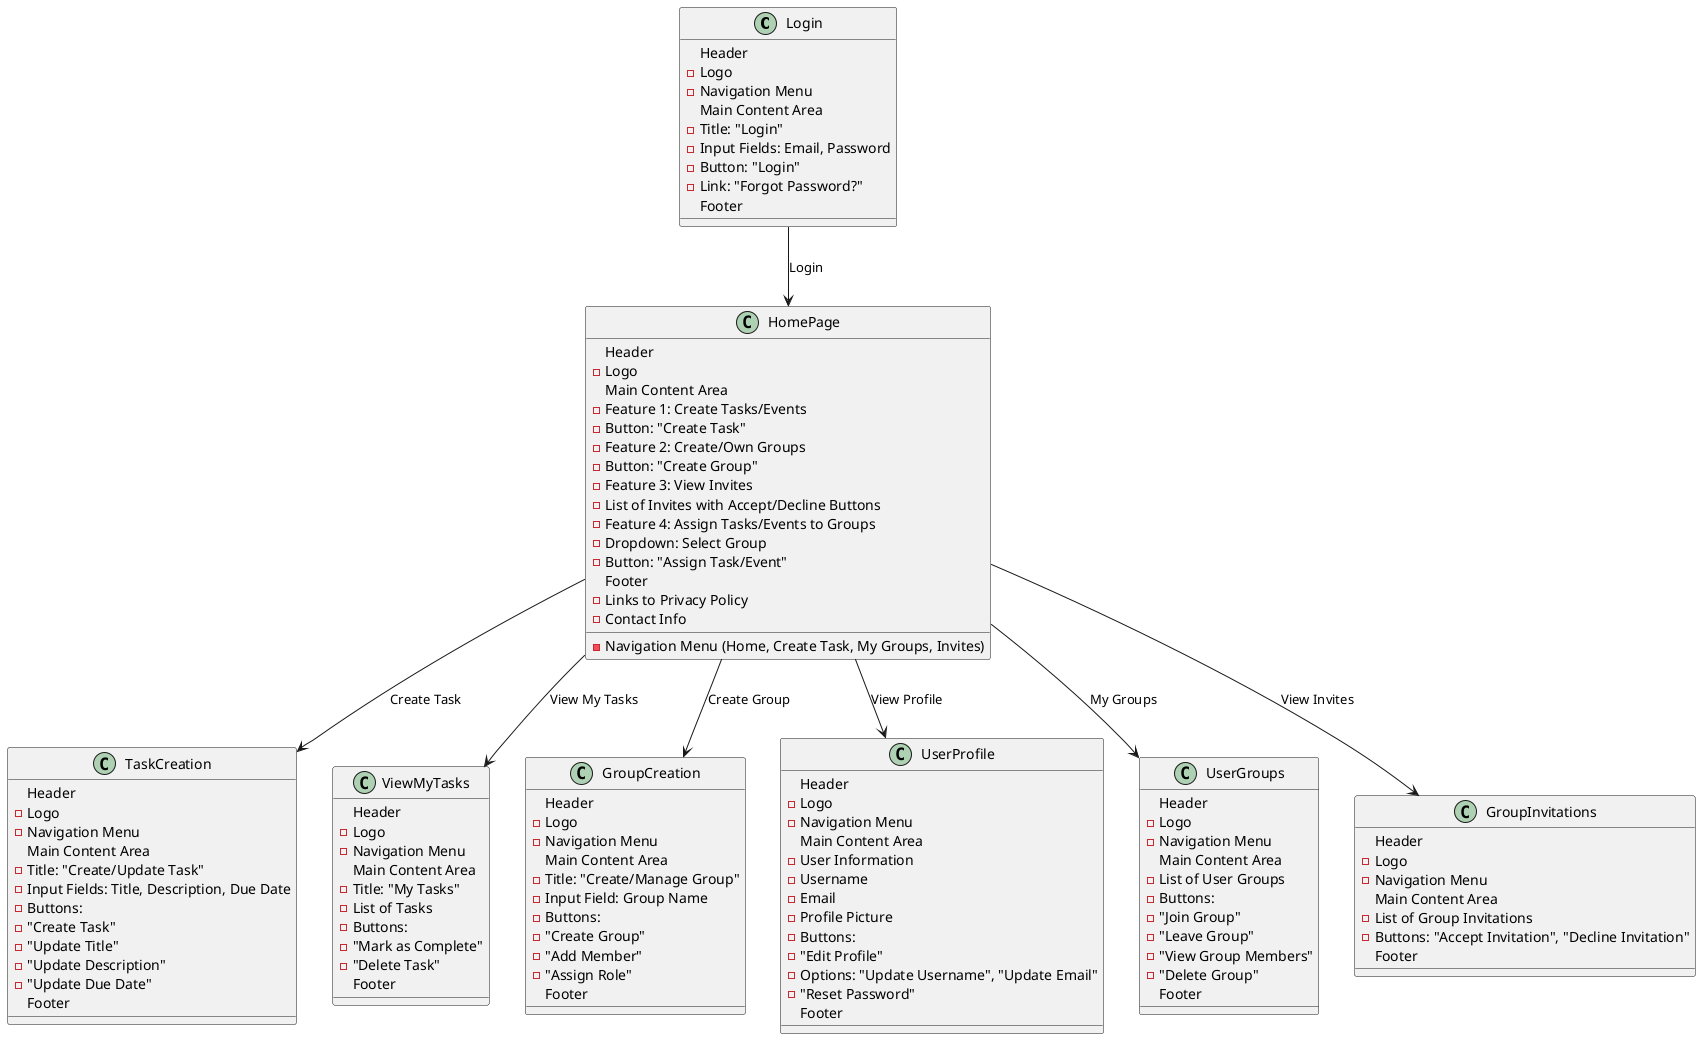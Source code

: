 @startuml
class Login {
  Header
  - Logo
  - Navigation Menu
  Main Content Area
  - Title: "Login"
  - Input Fields: Email, Password
  - Button: "Login"
  - Link: "Forgot Password?"
  Footer
}

class HomePage {
  Header
  - Logo
  - Navigation Menu (Home, Create Task, My Groups, Invites)
  Main Content Area
  - Feature 1: Create Tasks/Events
    - Button: "Create Task"
  - Feature 2: Create/Own Groups
    - Button: "Create Group"
  - Feature 3: View Invites
    - List of Invites with Accept/Decline Buttons
  - Feature 4: Assign Tasks/Events to Groups
    - Dropdown: Select Group
    - Button: "Assign Task/Event"
  Footer
  - Links to Privacy Policy
  - Contact Info
}

class TaskCreation {
  Header
  - Logo
  - Navigation Menu
  Main Content Area
  - Title: "Create/Update Task"
  - Input Fields: Title, Description, Due Date
  - Buttons:
    - "Create Task"
    - "Update Title"
    - "Update Description"
    - "Update Due Date"
  Footer
}

class ViewMyTasks {
  Header
  - Logo
  - Navigation Menu
  Main Content Area
  - Title: "My Tasks"
  - List of Tasks
  - Buttons:
    - "Mark as Complete"
    - "Delete Task"
  Footer
}

class GroupCreation {
  Header
  - Logo
  - Navigation Menu
  Main Content Area
  - Title: "Create/Manage Group"
  - Input Field: Group Name
  - Buttons:
    - "Create Group"
    - "Add Member"
    - "Assign Role"
  Footer
}

class UserProfile {
  Header
  - Logo
  - Navigation Menu
  Main Content Area
  - User Information
    - Username
    - Email
    - Profile Picture
  - Buttons:
    - "Edit Profile"
      - Options: "Update Username", "Update Email"
    - "Reset Password"
  Footer
}

class UserGroups {
  Header
  - Logo
  - Navigation Menu
  Main Content Area
  - List of User Groups
  - Buttons:
    - "Join Group"
    - "Leave Group"
    - "View Group Members"
    - "Delete Group"
  Footer
}

class GroupInvitations {
  Header
  - Logo
  - Navigation Menu
  Main Content Area
  - List of Group Invitations
    - Buttons: "Accept Invitation", "Decline Invitation"
  Footer
}

Login --> HomePage : "Login"
HomePage --> TaskCreation : "Create Task"
HomePage --> ViewMyTasks : "View My Tasks"
HomePage --> GroupCreation : "Create Group"
HomePage --> UserProfile : "View Profile"
HomePage --> UserGroups : "My Groups"
HomePage --> GroupInvitations : "View Invites"
@enduml
